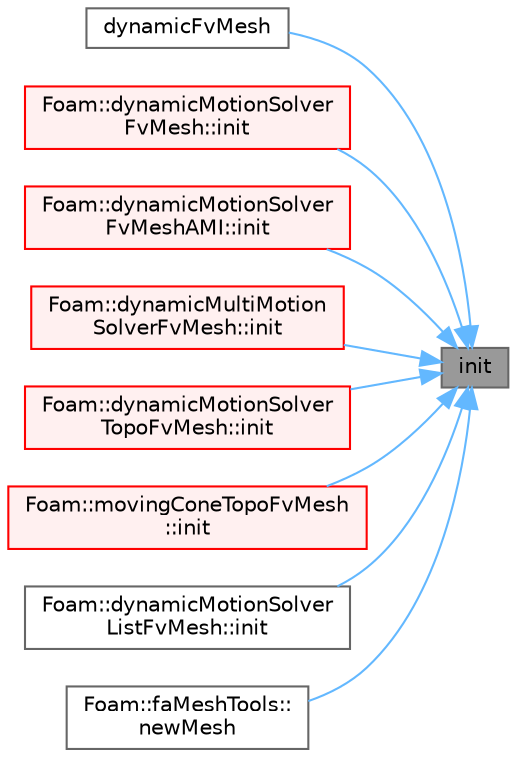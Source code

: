 digraph "init"
{
 // LATEX_PDF_SIZE
  bgcolor="transparent";
  edge [fontname=Helvetica,fontsize=10,labelfontname=Helvetica,labelfontsize=10];
  node [fontname=Helvetica,fontsize=10,shape=box,height=0.2,width=0.4];
  rankdir="RL";
  Node1 [id="Node000001",label="init",height=0.2,width=0.4,color="gray40", fillcolor="grey60", style="filled", fontcolor="black",tooltip=" "];
  Node1 -> Node2 [id="edge1_Node000001_Node000002",dir="back",color="steelblue1",style="solid",tooltip=" "];
  Node2 [id="Node000002",label="dynamicFvMesh",height=0.2,width=0.4,color="grey40", fillcolor="white", style="filled",URL="$classFoam_1_1dynamicFvMesh.html#aee80cce893eff95aed4a33a7d78f8fa5",tooltip=" "];
  Node1 -> Node3 [id="edge2_Node000001_Node000003",dir="back",color="steelblue1",style="solid",tooltip=" "];
  Node3 [id="Node000003",label="Foam::dynamicMotionSolver\lFvMesh::init",height=0.2,width=0.4,color="red", fillcolor="#FFF0F0", style="filled",URL="$classFoam_1_1dynamicMotionSolverFvMesh.html#a460e489a34859d4868bfb74195ae243c",tooltip=" "];
  Node1 -> Node7 [id="edge3_Node000001_Node000007",dir="back",color="steelblue1",style="solid",tooltip=" "];
  Node7 [id="Node000007",label="Foam::dynamicMotionSolver\lFvMeshAMI::init",height=0.2,width=0.4,color="red", fillcolor="#FFF0F0", style="filled",URL="$classFoam_1_1dynamicMotionSolverFvMeshAMI.html#a460e489a34859d4868bfb74195ae243c",tooltip=" "];
  Node1 -> Node9 [id="edge4_Node000001_Node000009",dir="back",color="steelblue1",style="solid",tooltip=" "];
  Node9 [id="Node000009",label="Foam::dynamicMultiMotion\lSolverFvMesh::init",height=0.2,width=0.4,color="red", fillcolor="#FFF0F0", style="filled",URL="$classFoam_1_1dynamicMultiMotionSolverFvMesh.html#a460e489a34859d4868bfb74195ae243c",tooltip=" "];
  Node1 -> Node11 [id="edge5_Node000001_Node000011",dir="back",color="steelblue1",style="solid",tooltip=" "];
  Node11 [id="Node000011",label="Foam::dynamicMotionSolver\lTopoFvMesh::init",height=0.2,width=0.4,color="red", fillcolor="#FFF0F0", style="filled",URL="$classFoam_1_1dynamicMotionSolverTopoFvMesh.html#a460e489a34859d4868bfb74195ae243c",tooltip=" "];
  Node1 -> Node13 [id="edge6_Node000001_Node000013",dir="back",color="steelblue1",style="solid",tooltip=" "];
  Node13 [id="Node000013",label="Foam::movingConeTopoFvMesh\l::init",height=0.2,width=0.4,color="red", fillcolor="#FFF0F0", style="filled",URL="$classFoam_1_1movingConeTopoFvMesh.html#a460e489a34859d4868bfb74195ae243c",tooltip=" "];
  Node1 -> Node15 [id="edge7_Node000001_Node000015",dir="back",color="steelblue1",style="solid",tooltip=" "];
  Node15 [id="Node000015",label="Foam::dynamicMotionSolver\lListFvMesh::init",height=0.2,width=0.4,color="grey40", fillcolor="white", style="filled",URL="$classFoam_1_1dynamicMotionSolverListFvMesh.html#a28c37f25e3ab743024038e6f5e602f17",tooltip=" "];
  Node1 -> Node16 [id="edge8_Node000001_Node000016",dir="back",color="steelblue1",style="solid",tooltip=" "];
  Node16 [id="Node000016",label="Foam::faMeshTools::\lnewMesh",height=0.2,width=0.4,color="grey40", fillcolor="white", style="filled",URL="$classFoam_1_1faMeshTools.html#ad6c86a391697ecc199384e0bff08dee0",tooltip=" "];
}
